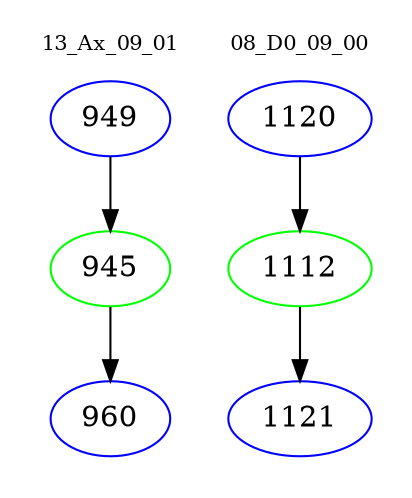 digraph{
subgraph cluster_0 {
color = white
label = "13_Ax_09_01";
fontsize=10;
T0_949 [label="949", color="blue"]
T0_949 -> T0_945 [color="black"]
T0_945 [label="945", color="green"]
T0_945 -> T0_960 [color="black"]
T0_960 [label="960", color="blue"]
}
subgraph cluster_1 {
color = white
label = "08_D0_09_00";
fontsize=10;
T1_1120 [label="1120", color="blue"]
T1_1120 -> T1_1112 [color="black"]
T1_1112 [label="1112", color="green"]
T1_1112 -> T1_1121 [color="black"]
T1_1121 [label="1121", color="blue"]
}
}
